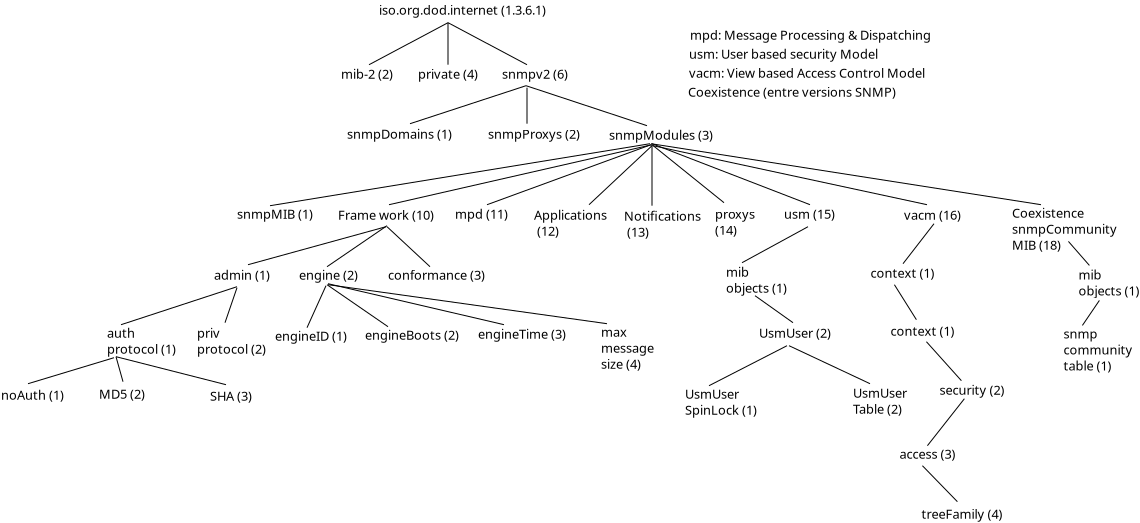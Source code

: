 <?xml version="1.0" encoding="UTF-8"?>
<dia:diagram xmlns:dia="http://www.lysator.liu.se/~alla/dia/">
  <dia:layer name="Arrière-plan" visible="true" active="true">
    <dia:object type="Standard - Line" version="0" id="O0">
      <dia:attribute name="obj_pos">
        <dia:point val="15.05,1.9"/>
      </dia:attribute>
      <dia:attribute name="obj_bb">
        <dia:rectangle val="11.066,1.866;15.084,4.034"/>
      </dia:attribute>
      <dia:attribute name="conn_endpoints">
        <dia:point val="15.05,1.9"/>
        <dia:point val="11.1,4"/>
      </dia:attribute>
      <dia:attribute name="numcp">
        <dia:int val="1"/>
      </dia:attribute>
      <dia:attribute name="line_width">
        <dia:real val="0.05"/>
      </dia:attribute>
    </dia:object>
    <dia:object type="Standard - Line" version="0" id="O1">
      <dia:attribute name="obj_pos">
        <dia:point val="15.05,1.9"/>
      </dia:attribute>
      <dia:attribute name="obj_bb">
        <dia:rectangle val="15.025,1.875;15.075,4.025"/>
      </dia:attribute>
      <dia:attribute name="conn_endpoints">
        <dia:point val="15.05,1.9"/>
        <dia:point val="15.05,4"/>
      </dia:attribute>
      <dia:attribute name="numcp">
        <dia:int val="1"/>
      </dia:attribute>
      <dia:attribute name="line_width">
        <dia:real val="0.05"/>
      </dia:attribute>
    </dia:object>
    <dia:object type="Standard - Line" version="0" id="O2">
      <dia:attribute name="obj_pos">
        <dia:point val="15.05,1.9"/>
      </dia:attribute>
      <dia:attribute name="obj_bb">
        <dia:rectangle val="15.016,1.866;19.034,4.034"/>
      </dia:attribute>
      <dia:attribute name="conn_endpoints">
        <dia:point val="15.05,1.9"/>
        <dia:point val="19,4"/>
      </dia:attribute>
      <dia:attribute name="numcp">
        <dia:int val="1"/>
      </dia:attribute>
      <dia:attribute name="line_width">
        <dia:real val="0.05"/>
      </dia:attribute>
    </dia:object>
    <dia:object type="Standard - Text" version="1" id="O3">
      <dia:attribute name="obj_pos">
        <dia:point val="11.6,1.5"/>
      </dia:attribute>
      <dia:attribute name="obj_bb">
        <dia:rectangle val="11.6,0.905;21.032,1.653"/>
      </dia:attribute>
      <dia:attribute name="text">
        <dia:composite type="text">
          <dia:attribute name="string">
            <dia:string>#iso.org.dod.internet (1.3.6.1) #</dia:string>
          </dia:attribute>
          <dia:attribute name="font">
            <dia:font family="sans" style="0" name="Helvetica"/>
          </dia:attribute>
          <dia:attribute name="height">
            <dia:real val="0.8"/>
          </dia:attribute>
          <dia:attribute name="pos">
            <dia:point val="11.6,1.5"/>
          </dia:attribute>
          <dia:attribute name="color">
            <dia:color val="#000000"/>
          </dia:attribute>
          <dia:attribute name="alignment">
            <dia:enum val="0"/>
          </dia:attribute>
        </dia:composite>
      </dia:attribute>
      <dia:attribute name="valign">
        <dia:enum val="3"/>
      </dia:attribute>
    </dia:object>
    <dia:object type="Standard - Text" version="1" id="O4">
      <dia:attribute name="obj_pos">
        <dia:point val="9.7,4.7"/>
      </dia:attribute>
      <dia:attribute name="obj_bb">
        <dia:rectangle val="9.7,4.105;12.655,4.853"/>
      </dia:attribute>
      <dia:attribute name="text">
        <dia:composite type="text">
          <dia:attribute name="string">
            <dia:string>#mib-2 (2)#</dia:string>
          </dia:attribute>
          <dia:attribute name="font">
            <dia:font family="sans" style="0" name="Helvetica"/>
          </dia:attribute>
          <dia:attribute name="height">
            <dia:real val="0.8"/>
          </dia:attribute>
          <dia:attribute name="pos">
            <dia:point val="9.7,4.7"/>
          </dia:attribute>
          <dia:attribute name="color">
            <dia:color val="#000000"/>
          </dia:attribute>
          <dia:attribute name="alignment">
            <dia:enum val="0"/>
          </dia:attribute>
        </dia:composite>
      </dia:attribute>
      <dia:attribute name="valign">
        <dia:enum val="3"/>
      </dia:attribute>
    </dia:object>
    <dia:object type="Standard - Text" version="1" id="O5">
      <dia:attribute name="obj_pos">
        <dia:point val="13.55,4.7"/>
      </dia:attribute>
      <dia:attribute name="obj_bb">
        <dia:rectangle val="13.55,4.105;16.925,4.853"/>
      </dia:attribute>
      <dia:attribute name="text">
        <dia:composite type="text">
          <dia:attribute name="string">
            <dia:string>#private (4)#</dia:string>
          </dia:attribute>
          <dia:attribute name="font">
            <dia:font family="sans" style="0" name="Helvetica"/>
          </dia:attribute>
          <dia:attribute name="height">
            <dia:real val="0.8"/>
          </dia:attribute>
          <dia:attribute name="pos">
            <dia:point val="13.55,4.7"/>
          </dia:attribute>
          <dia:attribute name="color">
            <dia:color val="#000000"/>
          </dia:attribute>
          <dia:attribute name="alignment">
            <dia:enum val="0"/>
          </dia:attribute>
        </dia:composite>
      </dia:attribute>
      <dia:attribute name="valign">
        <dia:enum val="3"/>
      </dia:attribute>
    </dia:object>
    <dia:object type="Standard - Text" version="1" id="O6">
      <dia:attribute name="obj_pos">
        <dia:point val="17.75,4.7"/>
      </dia:attribute>
      <dia:attribute name="obj_bb">
        <dia:rectangle val="17.75,4.105;21.415,4.853"/>
      </dia:attribute>
      <dia:attribute name="text">
        <dia:composite type="text">
          <dia:attribute name="string">
            <dia:string>#snmpv2 (6)#</dia:string>
          </dia:attribute>
          <dia:attribute name="font">
            <dia:font family="sans" style="0" name="Helvetica"/>
          </dia:attribute>
          <dia:attribute name="height">
            <dia:real val="0.8"/>
          </dia:attribute>
          <dia:attribute name="pos">
            <dia:point val="17.75,4.7"/>
          </dia:attribute>
          <dia:attribute name="color">
            <dia:color val="#000000"/>
          </dia:attribute>
          <dia:attribute name="alignment">
            <dia:enum val="0"/>
          </dia:attribute>
        </dia:composite>
      </dia:attribute>
      <dia:attribute name="valign">
        <dia:enum val="3"/>
      </dia:attribute>
    </dia:object>
    <dia:object type="Standard - Line" version="0" id="O7">
      <dia:attribute name="obj_pos">
        <dia:point val="18.95,5.05"/>
      </dia:attribute>
      <dia:attribute name="obj_bb">
        <dia:rectangle val="13.118,5.018;18.982,6.982"/>
      </dia:attribute>
      <dia:attribute name="conn_endpoints">
        <dia:point val="18.95,5.05"/>
        <dia:point val="13.15,6.95"/>
      </dia:attribute>
      <dia:attribute name="numcp">
        <dia:int val="1"/>
      </dia:attribute>
      <dia:attribute name="line_width">
        <dia:real val="0.05"/>
      </dia:attribute>
    </dia:object>
    <dia:object type="Standard - Line" version="0" id="O8">
      <dia:attribute name="obj_pos">
        <dia:point val="18.95,5.05"/>
      </dia:attribute>
      <dia:attribute name="obj_bb">
        <dia:rectangle val="18.918,5.018;25.032,7.082"/>
      </dia:attribute>
      <dia:attribute name="conn_endpoints">
        <dia:point val="18.95,5.05"/>
        <dia:point val="25,7.05"/>
      </dia:attribute>
      <dia:attribute name="numcp">
        <dia:int val="1"/>
      </dia:attribute>
      <dia:attribute name="line_width">
        <dia:real val="0.05"/>
      </dia:attribute>
    </dia:object>
    <dia:object type="Standard - Line" version="0" id="O9">
      <dia:attribute name="obj_pos">
        <dia:point val="19,5.15"/>
      </dia:attribute>
      <dia:attribute name="obj_bb">
        <dia:rectangle val="18.975,5.125;19.025,6.975"/>
      </dia:attribute>
      <dia:attribute name="conn_endpoints">
        <dia:point val="19,5.15"/>
        <dia:point val="19,6.95"/>
      </dia:attribute>
      <dia:attribute name="numcp">
        <dia:int val="1"/>
      </dia:attribute>
      <dia:attribute name="line_width">
        <dia:real val="0.05"/>
      </dia:attribute>
    </dia:object>
    <dia:object type="Standard - Text" version="1" id="O10">
      <dia:attribute name="obj_pos">
        <dia:point val="10,7.7"/>
      </dia:attribute>
      <dia:attribute name="obj_bb">
        <dia:rectangle val="10,7.105;15.693,7.853"/>
      </dia:attribute>
      <dia:attribute name="text">
        <dia:composite type="text">
          <dia:attribute name="string">
            <dia:string>#snmpDomains (1)#</dia:string>
          </dia:attribute>
          <dia:attribute name="font">
            <dia:font family="sans" style="0" name="Helvetica"/>
          </dia:attribute>
          <dia:attribute name="height">
            <dia:real val="0.8"/>
          </dia:attribute>
          <dia:attribute name="pos">
            <dia:point val="10,7.7"/>
          </dia:attribute>
          <dia:attribute name="color">
            <dia:color val="#000000"/>
          </dia:attribute>
          <dia:attribute name="alignment">
            <dia:enum val="0"/>
          </dia:attribute>
        </dia:composite>
      </dia:attribute>
      <dia:attribute name="valign">
        <dia:enum val="3"/>
      </dia:attribute>
    </dia:object>
    <dia:object type="Standard - Text" version="1" id="O11">
      <dia:attribute name="obj_pos">
        <dia:point val="17.05,7.7"/>
      </dia:attribute>
      <dia:attribute name="obj_bb">
        <dia:rectangle val="17.05,7.105;22.015,7.853"/>
      </dia:attribute>
      <dia:attribute name="text">
        <dia:composite type="text">
          <dia:attribute name="string">
            <dia:string>#snmpProxys (2)#</dia:string>
          </dia:attribute>
          <dia:attribute name="font">
            <dia:font family="sans" style="0" name="Helvetica"/>
          </dia:attribute>
          <dia:attribute name="height">
            <dia:real val="0.8"/>
          </dia:attribute>
          <dia:attribute name="pos">
            <dia:point val="17.05,7.7"/>
          </dia:attribute>
          <dia:attribute name="color">
            <dia:color val="#000000"/>
          </dia:attribute>
          <dia:attribute name="alignment">
            <dia:enum val="0"/>
          </dia:attribute>
        </dia:composite>
      </dia:attribute>
      <dia:attribute name="valign">
        <dia:enum val="3"/>
      </dia:attribute>
    </dia:object>
    <dia:object type="Standard - Text" version="1" id="O12">
      <dia:attribute name="obj_pos">
        <dia:point val="23.1,7.75"/>
      </dia:attribute>
      <dia:attribute name="obj_bb">
        <dia:rectangle val="23.1,7.155;28.64,7.902"/>
      </dia:attribute>
      <dia:attribute name="text">
        <dia:composite type="text">
          <dia:attribute name="string">
            <dia:string>#snmpModules (3)#</dia:string>
          </dia:attribute>
          <dia:attribute name="font">
            <dia:font family="sans" style="0" name="Helvetica"/>
          </dia:attribute>
          <dia:attribute name="height">
            <dia:real val="0.8"/>
          </dia:attribute>
          <dia:attribute name="pos">
            <dia:point val="23.1,7.75"/>
          </dia:attribute>
          <dia:attribute name="color">
            <dia:color val="#000000"/>
          </dia:attribute>
          <dia:attribute name="alignment">
            <dia:enum val="0"/>
          </dia:attribute>
        </dia:composite>
      </dia:attribute>
      <dia:attribute name="valign">
        <dia:enum val="3"/>
      </dia:attribute>
    </dia:object>
    <dia:object type="Standard - Line" version="0" id="O13">
      <dia:attribute name="obj_pos">
        <dia:point val="25.15,7.95"/>
      </dia:attribute>
      <dia:attribute name="obj_bb">
        <dia:rectangle val="6.121,7.921;25.179,11.079"/>
      </dia:attribute>
      <dia:attribute name="conn_endpoints">
        <dia:point val="25.15,7.95"/>
        <dia:point val="6.15,11.05"/>
      </dia:attribute>
      <dia:attribute name="numcp">
        <dia:int val="1"/>
      </dia:attribute>
      <dia:attribute name="line_width">
        <dia:real val="0.05"/>
      </dia:attribute>
    </dia:object>
    <dia:object type="Standard - Line" version="0" id="O14">
      <dia:attribute name="obj_pos">
        <dia:point val="25.2,7.95"/>
      </dia:attribute>
      <dia:attribute name="obj_bb">
        <dia:rectangle val="25.171,7.921;44.729,11.029"/>
      </dia:attribute>
      <dia:attribute name="conn_endpoints">
        <dia:point val="25.2,7.95"/>
        <dia:point val="44.7,11"/>
      </dia:attribute>
      <dia:attribute name="numcp">
        <dia:int val="1"/>
      </dia:attribute>
      <dia:attribute name="line_width">
        <dia:real val="0.05"/>
      </dia:attribute>
    </dia:object>
    <dia:object type="Standard - Line" version="0" id="O15">
      <dia:attribute name="obj_pos">
        <dia:point val="25.25,8"/>
      </dia:attribute>
      <dia:attribute name="obj_bb">
        <dia:rectangle val="12.07,7.97;25.28,11.03"/>
      </dia:attribute>
      <dia:attribute name="conn_endpoints">
        <dia:point val="25.25,8"/>
        <dia:point val="12.1,11"/>
      </dia:attribute>
      <dia:attribute name="numcp">
        <dia:int val="1"/>
      </dia:attribute>
      <dia:attribute name="line_width">
        <dia:real val="0.05"/>
      </dia:attribute>
    </dia:object>
    <dia:object type="Standard - Line" version="0" id="O16">
      <dia:attribute name="obj_pos">
        <dia:point val="25.3,8.05"/>
      </dia:attribute>
      <dia:attribute name="obj_bb">
        <dia:rectangle val="25.27,8.02;39.03,11.03"/>
      </dia:attribute>
      <dia:attribute name="conn_endpoints">
        <dia:point val="25.3,8.05"/>
        <dia:point val="39,11"/>
      </dia:attribute>
      <dia:attribute name="numcp">
        <dia:int val="1"/>
      </dia:attribute>
      <dia:attribute name="line_width">
        <dia:real val="0.05"/>
      </dia:attribute>
    </dia:object>
    <dia:object type="Standard - Line" version="0" id="O17">
      <dia:attribute name="obj_pos">
        <dia:point val="25.2,8"/>
      </dia:attribute>
      <dia:attribute name="obj_bb">
        <dia:rectangle val="16.968,7.968;25.232,11.032"/>
      </dia:attribute>
      <dia:attribute name="conn_endpoints">
        <dia:point val="25.2,8"/>
        <dia:point val="17,11"/>
      </dia:attribute>
      <dia:attribute name="numcp">
        <dia:int val="1"/>
      </dia:attribute>
      <dia:attribute name="line_width">
        <dia:real val="0.05"/>
      </dia:attribute>
    </dia:object>
    <dia:object type="Standard - Line" version="0" id="O18">
      <dia:attribute name="obj_pos">
        <dia:point val="25.25,7.95"/>
      </dia:attribute>
      <dia:attribute name="obj_bb">
        <dia:rectangle val="25.218,7.918;33.182,11.032"/>
      </dia:attribute>
      <dia:attribute name="conn_endpoints">
        <dia:point val="25.25,7.95"/>
        <dia:point val="33.15,11"/>
      </dia:attribute>
      <dia:attribute name="numcp">
        <dia:int val="1"/>
      </dia:attribute>
      <dia:attribute name="line_width">
        <dia:real val="0.05"/>
      </dia:attribute>
    </dia:object>
    <dia:object type="Standard - Line" version="0" id="O19">
      <dia:attribute name="obj_pos">
        <dia:point val="25.25,8"/>
      </dia:attribute>
      <dia:attribute name="obj_bb">
        <dia:rectangle val="25.215,7.965;28.885,10.935"/>
      </dia:attribute>
      <dia:attribute name="conn_endpoints">
        <dia:point val="25.25,8"/>
        <dia:point val="28.85,10.9"/>
      </dia:attribute>
      <dia:attribute name="numcp">
        <dia:int val="1"/>
      </dia:attribute>
      <dia:attribute name="line_width">
        <dia:real val="0.05"/>
      </dia:attribute>
    </dia:object>
    <dia:object type="Standard - Line" version="0" id="O20">
      <dia:attribute name="obj_pos">
        <dia:point val="25.25,8.05"/>
      </dia:attribute>
      <dia:attribute name="obj_bb">
        <dia:rectangle val="22.065,8.015;25.285,11.035"/>
      </dia:attribute>
      <dia:attribute name="conn_endpoints">
        <dia:point val="25.25,8.05"/>
        <dia:point val="22.1,11"/>
      </dia:attribute>
      <dia:attribute name="numcp">
        <dia:int val="1"/>
      </dia:attribute>
      <dia:attribute name="line_width">
        <dia:real val="0.05"/>
      </dia:attribute>
    </dia:object>
    <dia:object type="Standard - Line" version="0" id="O21">
      <dia:attribute name="obj_pos">
        <dia:point val="25.25,8"/>
      </dia:attribute>
      <dia:attribute name="obj_bb">
        <dia:rectangle val="25.225,7.975;25.275,11.075"/>
      </dia:attribute>
      <dia:attribute name="conn_endpoints">
        <dia:point val="25.25,8"/>
        <dia:point val="25.25,11.05"/>
      </dia:attribute>
      <dia:attribute name="numcp">
        <dia:int val="1"/>
      </dia:attribute>
      <dia:attribute name="line_width">
        <dia:real val="0.05"/>
      </dia:attribute>
    </dia:object>
    <dia:object type="Standard - Text" version="1" id="O22">
      <dia:attribute name="obj_pos">
        <dia:point val="4.5,11.7"/>
      </dia:attribute>
      <dia:attribute name="obj_bb">
        <dia:rectangle val="4.5,11.105;8.56,11.852"/>
      </dia:attribute>
      <dia:attribute name="text">
        <dia:composite type="text">
          <dia:attribute name="string">
            <dia:string>#snmpMIB (1)#</dia:string>
          </dia:attribute>
          <dia:attribute name="font">
            <dia:font family="sans" style="0" name="Helvetica"/>
          </dia:attribute>
          <dia:attribute name="height">
            <dia:real val="0.8"/>
          </dia:attribute>
          <dia:attribute name="pos">
            <dia:point val="4.5,11.7"/>
          </dia:attribute>
          <dia:attribute name="color">
            <dia:color val="#000000"/>
          </dia:attribute>
          <dia:attribute name="alignment">
            <dia:enum val="0"/>
          </dia:attribute>
        </dia:composite>
      </dia:attribute>
      <dia:attribute name="valign">
        <dia:enum val="3"/>
      </dia:attribute>
    </dia:object>
    <dia:object type="Standard - Text" version="1" id="O23">
      <dia:attribute name="obj_pos">
        <dia:point val="9.55,11.75"/>
      </dia:attribute>
      <dia:attribute name="obj_bb">
        <dia:rectangle val="9.55,11.155;14.81,11.902"/>
      </dia:attribute>
      <dia:attribute name="text">
        <dia:composite type="text">
          <dia:attribute name="string">
            <dia:string>#Frame work (10)#</dia:string>
          </dia:attribute>
          <dia:attribute name="font">
            <dia:font family="sans" style="0" name="Helvetica"/>
          </dia:attribute>
          <dia:attribute name="height">
            <dia:real val="0.8"/>
          </dia:attribute>
          <dia:attribute name="pos">
            <dia:point val="9.55,11.75"/>
          </dia:attribute>
          <dia:attribute name="color">
            <dia:color val="#000000"/>
          </dia:attribute>
          <dia:attribute name="alignment">
            <dia:enum val="0"/>
          </dia:attribute>
        </dia:composite>
      </dia:attribute>
      <dia:attribute name="valign">
        <dia:enum val="3"/>
      </dia:attribute>
    </dia:object>
    <dia:object type="Standard - Text" version="1" id="O24">
      <dia:attribute name="obj_pos">
        <dia:point val="15.4,11.7"/>
      </dia:attribute>
      <dia:attribute name="obj_bb">
        <dia:rectangle val="15.4,11.105;18.355,11.852"/>
      </dia:attribute>
      <dia:attribute name="text">
        <dia:composite type="text">
          <dia:attribute name="string">
            <dia:string>#mpd (11)#</dia:string>
          </dia:attribute>
          <dia:attribute name="font">
            <dia:font family="sans" style="0" name="Helvetica"/>
          </dia:attribute>
          <dia:attribute name="height">
            <dia:real val="0.8"/>
          </dia:attribute>
          <dia:attribute name="pos">
            <dia:point val="15.4,11.7"/>
          </dia:attribute>
          <dia:attribute name="color">
            <dia:color val="#000000"/>
          </dia:attribute>
          <dia:attribute name="alignment">
            <dia:enum val="0"/>
          </dia:attribute>
        </dia:composite>
      </dia:attribute>
      <dia:attribute name="valign">
        <dia:enum val="3"/>
      </dia:attribute>
    </dia:object>
    <dia:object type="Standard - Text" version="1" id="O25">
      <dia:attribute name="obj_pos">
        <dia:point val="19.35,11.75"/>
      </dia:attribute>
      <dia:attribute name="obj_bb">
        <dia:rectangle val="19.35,11.155;23.26,12.703"/>
      </dia:attribute>
      <dia:attribute name="text">
        <dia:composite type="text">
          <dia:attribute name="string">
            <dia:string>#Applications
 (12)#</dia:string>
          </dia:attribute>
          <dia:attribute name="font">
            <dia:font family="sans" style="0" name="Helvetica"/>
          </dia:attribute>
          <dia:attribute name="height">
            <dia:real val="0.8"/>
          </dia:attribute>
          <dia:attribute name="pos">
            <dia:point val="19.35,11.75"/>
          </dia:attribute>
          <dia:attribute name="color">
            <dia:color val="#000000"/>
          </dia:attribute>
          <dia:attribute name="alignment">
            <dia:enum val="0"/>
          </dia:attribute>
        </dia:composite>
      </dia:attribute>
      <dia:attribute name="valign">
        <dia:enum val="3"/>
      </dia:attribute>
    </dia:object>
    <dia:object type="Standard - Text" version="1" id="O26">
      <dia:attribute name="obj_pos">
        <dia:point val="23.85,11.8"/>
      </dia:attribute>
      <dia:attribute name="obj_bb">
        <dia:rectangle val="23.85,11.205;27.855,12.752"/>
      </dia:attribute>
      <dia:attribute name="text">
        <dia:composite type="text">
          <dia:attribute name="string">
            <dia:string>#Notifications
 (13)#</dia:string>
          </dia:attribute>
          <dia:attribute name="font">
            <dia:font family="sans" style="0" name="Helvetica"/>
          </dia:attribute>
          <dia:attribute name="height">
            <dia:real val="0.8"/>
          </dia:attribute>
          <dia:attribute name="pos">
            <dia:point val="23.85,11.8"/>
          </dia:attribute>
          <dia:attribute name="color">
            <dia:color val="#000000"/>
          </dia:attribute>
          <dia:attribute name="alignment">
            <dia:enum val="0"/>
          </dia:attribute>
        </dia:composite>
      </dia:attribute>
      <dia:attribute name="valign">
        <dia:enum val="3"/>
      </dia:attribute>
    </dia:object>
    <dia:object type="Standard - Text" version="1" id="O27">
      <dia:attribute name="obj_pos">
        <dia:point val="28.4,11.7"/>
      </dia:attribute>
      <dia:attribute name="obj_bb">
        <dia:rectangle val="28.4,11.105;30.723,12.652"/>
      </dia:attribute>
      <dia:attribute name="text">
        <dia:composite type="text">
          <dia:attribute name="string">
            <dia:string>#proxys 
(14)#</dia:string>
          </dia:attribute>
          <dia:attribute name="font">
            <dia:font family="sans" style="0" name="Helvetica"/>
          </dia:attribute>
          <dia:attribute name="height">
            <dia:real val="0.8"/>
          </dia:attribute>
          <dia:attribute name="pos">
            <dia:point val="28.4,11.7"/>
          </dia:attribute>
          <dia:attribute name="color">
            <dia:color val="#000000"/>
          </dia:attribute>
          <dia:attribute name="alignment">
            <dia:enum val="0"/>
          </dia:attribute>
        </dia:composite>
      </dia:attribute>
      <dia:attribute name="valign">
        <dia:enum val="3"/>
      </dia:attribute>
    </dia:object>
    <dia:object type="Standard - Text" version="1" id="O28">
      <dia:attribute name="obj_pos">
        <dia:point val="31.85,11.7"/>
      </dia:attribute>
      <dia:attribute name="obj_bb">
        <dia:rectangle val="31.85,11.105;34.727,11.852"/>
      </dia:attribute>
      <dia:attribute name="text">
        <dia:composite type="text">
          <dia:attribute name="string">
            <dia:string>#usm (15)#</dia:string>
          </dia:attribute>
          <dia:attribute name="font">
            <dia:font family="sans" style="0" name="Helvetica"/>
          </dia:attribute>
          <dia:attribute name="height">
            <dia:real val="0.8"/>
          </dia:attribute>
          <dia:attribute name="pos">
            <dia:point val="31.85,11.7"/>
          </dia:attribute>
          <dia:attribute name="color">
            <dia:color val="#000000"/>
          </dia:attribute>
          <dia:attribute name="alignment">
            <dia:enum val="0"/>
          </dia:attribute>
        </dia:composite>
      </dia:attribute>
      <dia:attribute name="valign">
        <dia:enum val="3"/>
      </dia:attribute>
    </dia:object>
    <dia:object type="Standard - Text" version="1" id="O29">
      <dia:attribute name="obj_pos">
        <dia:point val="37.85,11.75"/>
      </dia:attribute>
      <dia:attribute name="obj_bb">
        <dia:rectangle val="37.85,11.155;41.115,11.902"/>
      </dia:attribute>
      <dia:attribute name="text">
        <dia:composite type="text">
          <dia:attribute name="string">
            <dia:string>#vacm (16)#</dia:string>
          </dia:attribute>
          <dia:attribute name="font">
            <dia:font family="sans" style="0" name="Helvetica"/>
          </dia:attribute>
          <dia:attribute name="height">
            <dia:real val="0.8"/>
          </dia:attribute>
          <dia:attribute name="pos">
            <dia:point val="37.85,11.75"/>
          </dia:attribute>
          <dia:attribute name="color">
            <dia:color val="#000000"/>
          </dia:attribute>
          <dia:attribute name="alignment">
            <dia:enum val="0"/>
          </dia:attribute>
        </dia:composite>
      </dia:attribute>
      <dia:attribute name="valign">
        <dia:enum val="3"/>
      </dia:attribute>
    </dia:object>
    <dia:object type="Standard - Text" version="1" id="O30">
      <dia:attribute name="obj_pos">
        <dia:point val="43.25,11.65"/>
      </dia:attribute>
      <dia:attribute name="obj_bb">
        <dia:rectangle val="43.25,11.055;48.72,13.402"/>
      </dia:attribute>
      <dia:attribute name="text">
        <dia:composite type="text">
          <dia:attribute name="string">
            <dia:string>#Coexistence
snmpCommunity
MIB (18)#</dia:string>
          </dia:attribute>
          <dia:attribute name="font">
            <dia:font family="sans" style="0" name="Helvetica"/>
          </dia:attribute>
          <dia:attribute name="height">
            <dia:real val="0.8"/>
          </dia:attribute>
          <dia:attribute name="pos">
            <dia:point val="43.25,11.65"/>
          </dia:attribute>
          <dia:attribute name="color">
            <dia:color val="#000000"/>
          </dia:attribute>
          <dia:attribute name="alignment">
            <dia:enum val="0"/>
          </dia:attribute>
        </dia:composite>
      </dia:attribute>
      <dia:attribute name="valign">
        <dia:enum val="3"/>
      </dia:attribute>
    </dia:object>
    <dia:object type="Standard - Line" version="0" id="O31">
      <dia:attribute name="obj_pos">
        <dia:point val="11.95,12.1"/>
      </dia:attribute>
      <dia:attribute name="obj_bb">
        <dia:rectangle val="5.019,12.069;11.981,14.031"/>
      </dia:attribute>
      <dia:attribute name="conn_endpoints">
        <dia:point val="11.95,12.1"/>
        <dia:point val="5.05,14"/>
      </dia:attribute>
      <dia:attribute name="numcp">
        <dia:int val="1"/>
      </dia:attribute>
      <dia:attribute name="line_width">
        <dia:real val="0.05"/>
      </dia:attribute>
    </dia:object>
    <dia:object type="Standard - Line" version="0" id="O32">
      <dia:attribute name="obj_pos">
        <dia:point val="12,12.1"/>
      </dia:attribute>
      <dia:attribute name="obj_bb">
        <dia:rectangle val="11.965,12.065;14.185,14.135"/>
      </dia:attribute>
      <dia:attribute name="conn_endpoints">
        <dia:point val="12,12.1"/>
        <dia:point val="14.15,14.1"/>
      </dia:attribute>
      <dia:attribute name="numcp">
        <dia:int val="1"/>
      </dia:attribute>
      <dia:attribute name="line_width">
        <dia:real val="0.05"/>
      </dia:attribute>
    </dia:object>
    <dia:object type="Standard - Line" version="0" id="O33">
      <dia:attribute name="obj_pos">
        <dia:point val="12,12.05"/>
      </dia:attribute>
      <dia:attribute name="obj_bb">
        <dia:rectangle val="8.965,12.015;12.035,14.135"/>
      </dia:attribute>
      <dia:attribute name="conn_endpoints">
        <dia:point val="12,12.05"/>
        <dia:point val="9,14.1"/>
      </dia:attribute>
      <dia:attribute name="numcp">
        <dia:int val="1"/>
      </dia:attribute>
      <dia:attribute name="line_width">
        <dia:real val="0.05"/>
      </dia:attribute>
    </dia:object>
    <dia:object type="Standard - Text" version="1" id="O34">
      <dia:attribute name="obj_pos">
        <dia:point val="3.35,14.75"/>
      </dia:attribute>
      <dia:attribute name="obj_bb">
        <dia:rectangle val="3.35,14.155;6.465,14.902"/>
      </dia:attribute>
      <dia:attribute name="text">
        <dia:composite type="text">
          <dia:attribute name="string">
            <dia:string>#admin (1)#</dia:string>
          </dia:attribute>
          <dia:attribute name="font">
            <dia:font family="sans" style="0" name="Helvetica"/>
          </dia:attribute>
          <dia:attribute name="height">
            <dia:real val="0.8"/>
          </dia:attribute>
          <dia:attribute name="pos">
            <dia:point val="3.35,14.75"/>
          </dia:attribute>
          <dia:attribute name="color">
            <dia:color val="#000000"/>
          </dia:attribute>
          <dia:attribute name="alignment">
            <dia:enum val="0"/>
          </dia:attribute>
        </dia:composite>
      </dia:attribute>
      <dia:attribute name="valign">
        <dia:enum val="3"/>
      </dia:attribute>
    </dia:object>
    <dia:object type="Standard - Text" version="1" id="O35">
      <dia:attribute name="obj_pos">
        <dia:point val="7.6,14.75"/>
      </dia:attribute>
      <dia:attribute name="obj_bb">
        <dia:rectangle val="7.6,14.155;10.895,14.902"/>
      </dia:attribute>
      <dia:attribute name="text">
        <dia:composite type="text">
          <dia:attribute name="string">
            <dia:string>#engine (2)#</dia:string>
          </dia:attribute>
          <dia:attribute name="font">
            <dia:font family="sans" style="0" name="Helvetica"/>
          </dia:attribute>
          <dia:attribute name="height">
            <dia:real val="0.8"/>
          </dia:attribute>
          <dia:attribute name="pos">
            <dia:point val="7.6,14.75"/>
          </dia:attribute>
          <dia:attribute name="color">
            <dia:color val="#000000"/>
          </dia:attribute>
          <dia:attribute name="alignment">
            <dia:enum val="0"/>
          </dia:attribute>
        </dia:composite>
      </dia:attribute>
      <dia:attribute name="valign">
        <dia:enum val="3"/>
      </dia:attribute>
    </dia:object>
    <dia:object type="Standard - Text" version="1" id="O36">
      <dia:attribute name="obj_pos">
        <dia:point val="12.05,14.75"/>
      </dia:attribute>
      <dia:attribute name="obj_bb">
        <dia:rectangle val="12.05,14.155;17.348,14.902"/>
      </dia:attribute>
      <dia:attribute name="text">
        <dia:composite type="text">
          <dia:attribute name="string">
            <dia:string>#conformance (3)#</dia:string>
          </dia:attribute>
          <dia:attribute name="font">
            <dia:font family="sans" style="0" name="Helvetica"/>
          </dia:attribute>
          <dia:attribute name="height">
            <dia:real val="0.8"/>
          </dia:attribute>
          <dia:attribute name="pos">
            <dia:point val="12.05,14.75"/>
          </dia:attribute>
          <dia:attribute name="color">
            <dia:color val="#000000"/>
          </dia:attribute>
          <dia:attribute name="alignment">
            <dia:enum val="0"/>
          </dia:attribute>
        </dia:composite>
      </dia:attribute>
      <dia:attribute name="valign">
        <dia:enum val="3"/>
      </dia:attribute>
    </dia:object>
    <dia:object type="Standard - Line" version="0" id="O37">
      <dia:attribute name="obj_pos">
        <dia:point val="4.5,15.1"/>
      </dia:attribute>
      <dia:attribute name="obj_bb">
        <dia:rectangle val="-1.332,15.069;4.532,17.032"/>
      </dia:attribute>
      <dia:attribute name="conn_endpoints">
        <dia:point val="4.5,15.1"/>
        <dia:point val="-1.3,17"/>
      </dia:attribute>
      <dia:attribute name="numcp">
        <dia:int val="1"/>
      </dia:attribute>
      <dia:attribute name="line_width">
        <dia:real val="0.05"/>
      </dia:attribute>
    </dia:object>
    <dia:object type="Standard - Line" version="0" id="O38">
      <dia:attribute name="obj_pos">
        <dia:point val="4.5,15.15"/>
      </dia:attribute>
      <dia:attribute name="obj_bb">
        <dia:rectangle val="3.868,15.118;4.532,16.932"/>
      </dia:attribute>
      <dia:attribute name="conn_endpoints">
        <dia:point val="4.5,15.15"/>
        <dia:point val="3.9,16.9"/>
      </dia:attribute>
      <dia:attribute name="numcp">
        <dia:int val="1"/>
      </dia:attribute>
      <dia:attribute name="line_width">
        <dia:real val="0.05"/>
      </dia:attribute>
    </dia:object>
    <dia:object type="Standard - Text" version="1" id="O39">
      <dia:attribute name="obj_pos">
        <dia:point val="-2,17.65"/>
      </dia:attribute>
      <dia:attribute name="obj_bb">
        <dia:rectangle val="-2,17.055;1.722,18.602"/>
      </dia:attribute>
      <dia:attribute name="text">
        <dia:composite type="text">
          <dia:attribute name="string">
            <dia:string>#auth
protocol (1)#</dia:string>
          </dia:attribute>
          <dia:attribute name="font">
            <dia:font family="sans" style="0" name="Helvetica"/>
          </dia:attribute>
          <dia:attribute name="height">
            <dia:real val="0.8"/>
          </dia:attribute>
          <dia:attribute name="pos">
            <dia:point val="-2,17.65"/>
          </dia:attribute>
          <dia:attribute name="color">
            <dia:color val="#000000"/>
          </dia:attribute>
          <dia:attribute name="alignment">
            <dia:enum val="0"/>
          </dia:attribute>
        </dia:composite>
      </dia:attribute>
      <dia:attribute name="valign">
        <dia:enum val="3"/>
      </dia:attribute>
    </dia:object>
    <dia:object type="Standard - Text" version="1" id="O40">
      <dia:attribute name="obj_pos">
        <dia:point val="2.5,17.65"/>
      </dia:attribute>
      <dia:attribute name="obj_bb">
        <dia:rectangle val="2.5,17.055;6.223,18.602"/>
      </dia:attribute>
      <dia:attribute name="text">
        <dia:composite type="text">
          <dia:attribute name="string">
            <dia:string>#priv
protocol (2)#</dia:string>
          </dia:attribute>
          <dia:attribute name="font">
            <dia:font family="sans" style="0" name="Helvetica"/>
          </dia:attribute>
          <dia:attribute name="height">
            <dia:real val="0.8"/>
          </dia:attribute>
          <dia:attribute name="pos">
            <dia:point val="2.5,17.65"/>
          </dia:attribute>
          <dia:attribute name="color">
            <dia:color val="#000000"/>
          </dia:attribute>
          <dia:attribute name="alignment">
            <dia:enum val="0"/>
          </dia:attribute>
        </dia:composite>
      </dia:attribute>
      <dia:attribute name="valign">
        <dia:enum val="3"/>
      </dia:attribute>
    </dia:object>
    <dia:object type="Standard - Line" version="0" id="O41">
      <dia:attribute name="obj_pos">
        <dia:point val="8.95,15.05"/>
      </dia:attribute>
      <dia:attribute name="obj_bb">
        <dia:rectangle val="7.967,15.017;8.983,17.183"/>
      </dia:attribute>
      <dia:attribute name="conn_endpoints">
        <dia:point val="8.95,15.05"/>
        <dia:point val="8,17.15"/>
      </dia:attribute>
      <dia:attribute name="numcp">
        <dia:int val="1"/>
      </dia:attribute>
      <dia:attribute name="line_width">
        <dia:real val="0.05"/>
      </dia:attribute>
    </dia:object>
    <dia:object type="Standard - Line" version="0" id="O42">
      <dia:attribute name="obj_pos">
        <dia:point val="9,15"/>
      </dia:attribute>
      <dia:attribute name="obj_bb">
        <dia:rectangle val="8.965,14.965;12.085,17.135"/>
      </dia:attribute>
      <dia:attribute name="conn_endpoints">
        <dia:point val="9,15"/>
        <dia:point val="12.05,17.1"/>
      </dia:attribute>
      <dia:attribute name="numcp">
        <dia:int val="1"/>
      </dia:attribute>
      <dia:attribute name="line_width">
        <dia:real val="0.05"/>
      </dia:attribute>
    </dia:object>
    <dia:object type="Standard - Line" version="0" id="O43">
      <dia:attribute name="obj_pos">
        <dia:point val="9.05,14.95"/>
      </dia:attribute>
      <dia:attribute name="obj_bb">
        <dia:rectangle val="9.02,14.92;17.88,17.03"/>
      </dia:attribute>
      <dia:attribute name="conn_endpoints">
        <dia:point val="9.05,14.95"/>
        <dia:point val="17.85,17"/>
      </dia:attribute>
      <dia:attribute name="numcp">
        <dia:int val="1"/>
      </dia:attribute>
      <dia:attribute name="line_width">
        <dia:real val="0.05"/>
      </dia:attribute>
    </dia:object>
    <dia:object type="Standard - Line" version="0" id="O44">
      <dia:attribute name="obj_pos">
        <dia:point val="9.05,15"/>
      </dia:attribute>
      <dia:attribute name="obj_bb">
        <dia:rectangle val="9.022,14.972;23.028,16.978"/>
      </dia:attribute>
      <dia:attribute name="conn_endpoints">
        <dia:point val="9.05,15"/>
        <dia:point val="23,16.95"/>
      </dia:attribute>
      <dia:attribute name="numcp">
        <dia:int val="1"/>
      </dia:attribute>
      <dia:attribute name="line_width">
        <dia:real val="0.05"/>
      </dia:attribute>
    </dia:object>
    <dia:object type="Standard - Text" version="1" id="O45">
      <dia:attribute name="obj_pos">
        <dia:point val="6.4,17.8"/>
      </dia:attribute>
      <dia:attribute name="obj_bb">
        <dia:rectangle val="6.4,17.205;10.377,17.953"/>
      </dia:attribute>
      <dia:attribute name="text">
        <dia:composite type="text">
          <dia:attribute name="string">
            <dia:string>#engineID (1)#</dia:string>
          </dia:attribute>
          <dia:attribute name="font">
            <dia:font family="sans" style="0" name="Helvetica"/>
          </dia:attribute>
          <dia:attribute name="height">
            <dia:real val="0.8"/>
          </dia:attribute>
          <dia:attribute name="pos">
            <dia:point val="6.4,17.8"/>
          </dia:attribute>
          <dia:attribute name="color">
            <dia:color val="#000000"/>
          </dia:attribute>
          <dia:attribute name="alignment">
            <dia:enum val="0"/>
          </dia:attribute>
        </dia:composite>
      </dia:attribute>
      <dia:attribute name="valign">
        <dia:enum val="3"/>
      </dia:attribute>
    </dia:object>
    <dia:object type="Standard - Text" version="1" id="O46">
      <dia:attribute name="obj_pos">
        <dia:point val="10.9,17.75"/>
      </dia:attribute>
      <dia:attribute name="obj_bb">
        <dia:rectangle val="10.9,17.155;16.003,17.902"/>
      </dia:attribute>
      <dia:attribute name="text">
        <dia:composite type="text">
          <dia:attribute name="string">
            <dia:string>#engineBoots (2)#</dia:string>
          </dia:attribute>
          <dia:attribute name="font">
            <dia:font family="sans" style="0" name="Helvetica"/>
          </dia:attribute>
          <dia:attribute name="height">
            <dia:real val="0.8"/>
          </dia:attribute>
          <dia:attribute name="pos">
            <dia:point val="10.9,17.75"/>
          </dia:attribute>
          <dia:attribute name="color">
            <dia:color val="#000000"/>
          </dia:attribute>
          <dia:attribute name="alignment">
            <dia:enum val="0"/>
          </dia:attribute>
        </dia:composite>
      </dia:attribute>
      <dia:attribute name="valign">
        <dia:enum val="3"/>
      </dia:attribute>
    </dia:object>
    <dia:object type="Standard - Text" version="1" id="O47">
      <dia:attribute name="obj_pos">
        <dia:point val="16.55,17.7"/>
      </dia:attribute>
      <dia:attribute name="obj_bb">
        <dia:rectangle val="16.55,17.105;21.41,17.852"/>
      </dia:attribute>
      <dia:attribute name="text">
        <dia:composite type="text">
          <dia:attribute name="string">
            <dia:string>#engineTime (3)#</dia:string>
          </dia:attribute>
          <dia:attribute name="font">
            <dia:font family="sans" style="0" name="Helvetica"/>
          </dia:attribute>
          <dia:attribute name="height">
            <dia:real val="0.8"/>
          </dia:attribute>
          <dia:attribute name="pos">
            <dia:point val="16.55,17.7"/>
          </dia:attribute>
          <dia:attribute name="color">
            <dia:color val="#000000"/>
          </dia:attribute>
          <dia:attribute name="alignment">
            <dia:enum val="0"/>
          </dia:attribute>
        </dia:composite>
      </dia:attribute>
      <dia:attribute name="valign">
        <dia:enum val="3"/>
      </dia:attribute>
    </dia:object>
    <dia:object type="Standard - Text" version="1" id="O48">
      <dia:attribute name="obj_pos">
        <dia:point val="22.7,17.6"/>
      </dia:attribute>
      <dia:attribute name="obj_bb">
        <dia:rectangle val="22.7,17.005;25.578,19.352"/>
      </dia:attribute>
      <dia:attribute name="text">
        <dia:composite type="text">
          <dia:attribute name="string">
            <dia:string>#max 
message
size (4)#</dia:string>
          </dia:attribute>
          <dia:attribute name="font">
            <dia:font family="sans" style="0" name="Helvetica"/>
          </dia:attribute>
          <dia:attribute name="height">
            <dia:real val="0.8"/>
          </dia:attribute>
          <dia:attribute name="pos">
            <dia:point val="22.7,17.6"/>
          </dia:attribute>
          <dia:attribute name="color">
            <dia:color val="#000000"/>
          </dia:attribute>
          <dia:attribute name="alignment">
            <dia:enum val="0"/>
          </dia:attribute>
        </dia:composite>
      </dia:attribute>
      <dia:attribute name="valign">
        <dia:enum val="3"/>
      </dia:attribute>
    </dia:object>
    <dia:object type="Standard - Line" version="0" id="O49">
      <dia:attribute name="obj_pos">
        <dia:point val="33.05,12.1"/>
      </dia:attribute>
      <dia:attribute name="obj_bb">
        <dia:rectangle val="29.716,12.066;33.084,13.934"/>
      </dia:attribute>
      <dia:attribute name="conn_endpoints">
        <dia:point val="33.05,12.1"/>
        <dia:point val="29.75,13.9"/>
      </dia:attribute>
      <dia:attribute name="numcp">
        <dia:int val="1"/>
      </dia:attribute>
      <dia:attribute name="line_width">
        <dia:real val="0.05"/>
      </dia:attribute>
    </dia:object>
    <dia:object type="Standard - Text" version="1" id="O50">
      <dia:attribute name="obj_pos">
        <dia:point val="28.95,14.6"/>
      </dia:attribute>
      <dia:attribute name="obj_bb">
        <dia:rectangle val="28.95,14.005;32.367,15.553"/>
      </dia:attribute>
      <dia:attribute name="text">
        <dia:composite type="text">
          <dia:attribute name="string">
            <dia:string>#mib
objects (1)#</dia:string>
          </dia:attribute>
          <dia:attribute name="font">
            <dia:font family="sans" style="0" name="Helvetica"/>
          </dia:attribute>
          <dia:attribute name="height">
            <dia:real val="0.8"/>
          </dia:attribute>
          <dia:attribute name="pos">
            <dia:point val="28.95,14.6"/>
          </dia:attribute>
          <dia:attribute name="color">
            <dia:color val="#000000"/>
          </dia:attribute>
          <dia:attribute name="alignment">
            <dia:enum val="0"/>
          </dia:attribute>
        </dia:composite>
      </dia:attribute>
      <dia:attribute name="valign">
        <dia:enum val="3"/>
      </dia:attribute>
    </dia:object>
    <dia:object type="Standard - Line" version="0" id="O51">
      <dia:attribute name="obj_pos">
        <dia:point val="30.4,15.55"/>
      </dia:attribute>
      <dia:attribute name="obj_bb">
        <dia:rectangle val="30.365,15.515;32.335,16.935"/>
      </dia:attribute>
      <dia:attribute name="conn_endpoints">
        <dia:point val="30.4,15.55"/>
        <dia:point val="32.3,16.9"/>
      </dia:attribute>
      <dia:attribute name="numcp">
        <dia:int val="1"/>
      </dia:attribute>
      <dia:attribute name="line_width">
        <dia:real val="0.05"/>
      </dia:attribute>
    </dia:object>
    <dia:object type="Standard - Text" version="1" id="O52">
      <dia:attribute name="obj_pos">
        <dia:point val="30.6,17.65"/>
      </dia:attribute>
      <dia:attribute name="obj_bb">
        <dia:rectangle val="30.6,17.055;34.59,17.802"/>
      </dia:attribute>
      <dia:attribute name="text">
        <dia:composite type="text">
          <dia:attribute name="string">
            <dia:string>#UsmUser (2)#</dia:string>
          </dia:attribute>
          <dia:attribute name="font">
            <dia:font family="sans" style="0" name="Helvetica"/>
          </dia:attribute>
          <dia:attribute name="height">
            <dia:real val="0.8"/>
          </dia:attribute>
          <dia:attribute name="pos">
            <dia:point val="30.6,17.65"/>
          </dia:attribute>
          <dia:attribute name="color">
            <dia:color val="#000000"/>
          </dia:attribute>
          <dia:attribute name="alignment">
            <dia:enum val="0"/>
          </dia:attribute>
        </dia:composite>
      </dia:attribute>
      <dia:attribute name="valign">
        <dia:enum val="3"/>
      </dia:attribute>
    </dia:object>
    <dia:object type="Standard - Line" version="0" id="O53">
      <dia:attribute name="obj_pos">
        <dia:point val="32,18.05"/>
      </dia:attribute>
      <dia:attribute name="obj_bb">
        <dia:rectangle val="28.066,18.016;32.034,20.084"/>
      </dia:attribute>
      <dia:attribute name="conn_endpoints">
        <dia:point val="32,18.05"/>
        <dia:point val="28.1,20.05"/>
      </dia:attribute>
      <dia:attribute name="numcp">
        <dia:int val="1"/>
      </dia:attribute>
      <dia:attribute name="line_width">
        <dia:real val="0.05"/>
      </dia:attribute>
    </dia:object>
    <dia:object type="Standard - Line" version="0" id="O54">
      <dia:attribute name="obj_pos">
        <dia:point val="32.1,18.05"/>
      </dia:attribute>
      <dia:attribute name="obj_bb">
        <dia:rectangle val="32.067,18.017;36.183,19.983"/>
      </dia:attribute>
      <dia:attribute name="conn_endpoints">
        <dia:point val="32.1,18.05"/>
        <dia:point val="36.15,19.95"/>
      </dia:attribute>
      <dia:attribute name="numcp">
        <dia:int val="1"/>
      </dia:attribute>
      <dia:attribute name="line_width">
        <dia:real val="0.05"/>
      </dia:attribute>
    </dia:object>
    <dia:object type="Standard - Text" version="1" id="O55">
      <dia:attribute name="obj_pos">
        <dia:point val="26.9,20.7"/>
      </dia:attribute>
      <dia:attribute name="obj_bb">
        <dia:rectangle val="26.9,20.105;30.87,21.652"/>
      </dia:attribute>
      <dia:attribute name="text">
        <dia:composite type="text">
          <dia:attribute name="string">
            <dia:string>#UsmUser
SpinLock (1)#</dia:string>
          </dia:attribute>
          <dia:attribute name="font">
            <dia:font family="sans" style="0" name="Helvetica"/>
          </dia:attribute>
          <dia:attribute name="height">
            <dia:real val="0.8"/>
          </dia:attribute>
          <dia:attribute name="pos">
            <dia:point val="26.9,20.7"/>
          </dia:attribute>
          <dia:attribute name="color">
            <dia:color val="#000000"/>
          </dia:attribute>
          <dia:attribute name="alignment">
            <dia:enum val="0"/>
          </dia:attribute>
        </dia:composite>
      </dia:attribute>
      <dia:attribute name="valign">
        <dia:enum val="3"/>
      </dia:attribute>
    </dia:object>
    <dia:object type="Standard - Text" version="1" id="O56">
      <dia:attribute name="obj_pos">
        <dia:point val="35.3,20.65"/>
      </dia:attribute>
      <dia:attribute name="obj_bb">
        <dia:rectangle val="35.3,20.055;38.18,21.602"/>
      </dia:attribute>
      <dia:attribute name="text">
        <dia:composite type="text">
          <dia:attribute name="string">
            <dia:string>#UsmUser
Table (2)#</dia:string>
          </dia:attribute>
          <dia:attribute name="font">
            <dia:font family="sans" style="0" name="Helvetica"/>
          </dia:attribute>
          <dia:attribute name="height">
            <dia:real val="0.8"/>
          </dia:attribute>
          <dia:attribute name="pos">
            <dia:point val="35.3,20.65"/>
          </dia:attribute>
          <dia:attribute name="color">
            <dia:color val="#000000"/>
          </dia:attribute>
          <dia:attribute name="alignment">
            <dia:enum val="0"/>
          </dia:attribute>
        </dia:composite>
      </dia:attribute>
      <dia:attribute name="valign">
        <dia:enum val="3"/>
      </dia:attribute>
    </dia:object>
    <dia:object type="Standard - Line" version="0" id="O57">
      <dia:attribute name="obj_pos">
        <dia:point val="-1.65,18.65"/>
      </dia:attribute>
      <dia:attribute name="obj_bb">
        <dia:rectangle val="-5.981,18.619;-1.619,19.981"/>
      </dia:attribute>
      <dia:attribute name="conn_endpoints">
        <dia:point val="-1.65,18.65"/>
        <dia:point val="-5.95,19.95"/>
      </dia:attribute>
      <dia:attribute name="numcp">
        <dia:int val="1"/>
      </dia:attribute>
      <dia:attribute name="line_width">
        <dia:real val="0.05"/>
      </dia:attribute>
    </dia:object>
    <dia:object type="Standard - Line" version="0" id="O58">
      <dia:attribute name="obj_pos">
        <dia:point val="-1.55,18.6"/>
      </dia:attribute>
      <dia:attribute name="obj_bb">
        <dia:rectangle val="-1.58,18.57;3.98,20.03"/>
      </dia:attribute>
      <dia:attribute name="conn_endpoints">
        <dia:point val="-1.55,18.6"/>
        <dia:point val="3.95,20"/>
      </dia:attribute>
      <dia:attribute name="numcp">
        <dia:int val="1"/>
      </dia:attribute>
      <dia:attribute name="line_width">
        <dia:real val="0.05"/>
      </dia:attribute>
    </dia:object>
    <dia:object type="Standard - Line" version="0" id="O59">
      <dia:attribute name="obj_pos">
        <dia:point val="-1.55,18.6"/>
      </dia:attribute>
      <dia:attribute name="obj_bb">
        <dia:rectangle val="-1.581,18.569;-1.169,19.881"/>
      </dia:attribute>
      <dia:attribute name="conn_endpoints">
        <dia:point val="-1.55,18.6"/>
        <dia:point val="-1.2,19.85"/>
      </dia:attribute>
      <dia:attribute name="numcp">
        <dia:int val="1"/>
      </dia:attribute>
      <dia:attribute name="line_width">
        <dia:real val="0.05"/>
      </dia:attribute>
    </dia:object>
    <dia:object type="Standard - Text" version="1" id="O60">
      <dia:attribute name="obj_pos">
        <dia:point val="-7.3,20.75"/>
      </dia:attribute>
      <dia:attribute name="obj_bb">
        <dia:rectangle val="-7.3,20.155;-3.895,20.902"/>
      </dia:attribute>
      <dia:attribute name="text">
        <dia:composite type="text">
          <dia:attribute name="string">
            <dia:string>#noAuth (1)#</dia:string>
          </dia:attribute>
          <dia:attribute name="font">
            <dia:font family="sans" style="0" name="Helvetica"/>
          </dia:attribute>
          <dia:attribute name="height">
            <dia:real val="0.8"/>
          </dia:attribute>
          <dia:attribute name="pos">
            <dia:point val="-7.3,20.75"/>
          </dia:attribute>
          <dia:attribute name="color">
            <dia:color val="#000000"/>
          </dia:attribute>
          <dia:attribute name="alignment">
            <dia:enum val="0"/>
          </dia:attribute>
        </dia:composite>
      </dia:attribute>
      <dia:attribute name="valign">
        <dia:enum val="3"/>
      </dia:attribute>
    </dia:object>
    <dia:object type="Standard - Text" version="1" id="O61">
      <dia:attribute name="obj_pos">
        <dia:point val="-2.4,20.7"/>
      </dia:attribute>
      <dia:attribute name="obj_bb">
        <dia:rectangle val="-2.4,20.105;0.163,20.852"/>
      </dia:attribute>
      <dia:attribute name="text">
        <dia:composite type="text">
          <dia:attribute name="string">
            <dia:string>#MD5 (2)#</dia:string>
          </dia:attribute>
          <dia:attribute name="font">
            <dia:font family="sans" style="0" name="Helvetica"/>
          </dia:attribute>
          <dia:attribute name="height">
            <dia:real val="0.8"/>
          </dia:attribute>
          <dia:attribute name="pos">
            <dia:point val="-2.4,20.7"/>
          </dia:attribute>
          <dia:attribute name="color">
            <dia:color val="#000000"/>
          </dia:attribute>
          <dia:attribute name="alignment">
            <dia:enum val="0"/>
          </dia:attribute>
        </dia:composite>
      </dia:attribute>
      <dia:attribute name="valign">
        <dia:enum val="3"/>
      </dia:attribute>
    </dia:object>
    <dia:object type="Standard - Text" version="1" id="O62">
      <dia:attribute name="obj_pos">
        <dia:point val="3.15,20.8"/>
      </dia:attribute>
      <dia:attribute name="obj_bb">
        <dia:rectangle val="3.15,20.205;5.588,20.953"/>
      </dia:attribute>
      <dia:attribute name="text">
        <dia:composite type="text">
          <dia:attribute name="string">
            <dia:string>#SHA (3)#</dia:string>
          </dia:attribute>
          <dia:attribute name="font">
            <dia:font family="sans" style="0" name="Helvetica"/>
          </dia:attribute>
          <dia:attribute name="height">
            <dia:real val="0.8"/>
          </dia:attribute>
          <dia:attribute name="pos">
            <dia:point val="3.15,20.8"/>
          </dia:attribute>
          <dia:attribute name="color">
            <dia:color val="#000000"/>
          </dia:attribute>
          <dia:attribute name="alignment">
            <dia:enum val="0"/>
          </dia:attribute>
        </dia:composite>
      </dia:attribute>
      <dia:attribute name="valign">
        <dia:enum val="3"/>
      </dia:attribute>
    </dia:object>
    <dia:object type="Standard - Line" version="0" id="O63">
      <dia:attribute name="obj_pos">
        <dia:point val="39.35,11.95"/>
      </dia:attribute>
      <dia:attribute name="obj_bb">
        <dia:rectangle val="37.765,11.915;39.385,13.985"/>
      </dia:attribute>
      <dia:attribute name="conn_endpoints">
        <dia:point val="39.35,11.95"/>
        <dia:point val="37.8,13.95"/>
      </dia:attribute>
      <dia:attribute name="numcp">
        <dia:int val="1"/>
      </dia:attribute>
      <dia:attribute name="line_width">
        <dia:real val="0.05"/>
      </dia:attribute>
    </dia:object>
    <dia:object type="Standard - Text" version="1" id="O64">
      <dia:attribute name="obj_pos">
        <dia:point val="36.17,14.65"/>
      </dia:attribute>
      <dia:attribute name="obj_bb">
        <dia:rectangle val="36.17,14.055;39.695,14.803"/>
      </dia:attribute>
      <dia:attribute name="text">
        <dia:composite type="text">
          <dia:attribute name="string">
            <dia:string>#context (1)#</dia:string>
          </dia:attribute>
          <dia:attribute name="font">
            <dia:font family="sans" style="0" name="Helvetica"/>
          </dia:attribute>
          <dia:attribute name="height">
            <dia:real val="0.8"/>
          </dia:attribute>
          <dia:attribute name="pos">
            <dia:point val="36.17,14.65"/>
          </dia:attribute>
          <dia:attribute name="color">
            <dia:color val="#000000"/>
          </dia:attribute>
          <dia:attribute name="alignment">
            <dia:enum val="0"/>
          </dia:attribute>
        </dia:composite>
      </dia:attribute>
      <dia:attribute name="valign">
        <dia:enum val="3"/>
      </dia:attribute>
    </dia:object>
    <dia:object type="Standard - Line" version="0" id="O65">
      <dia:attribute name="obj_pos">
        <dia:point val="37.37,15"/>
      </dia:attribute>
      <dia:attribute name="obj_bb">
        <dia:rectangle val="37.336,14.966;38.505,16.785"/>
      </dia:attribute>
      <dia:attribute name="conn_endpoints">
        <dia:point val="37.37,15"/>
        <dia:point val="38.47,16.75"/>
      </dia:attribute>
      <dia:attribute name="numcp">
        <dia:int val="1"/>
      </dia:attribute>
      <dia:attribute name="line_width">
        <dia:real val="0.05"/>
      </dia:attribute>
    </dia:object>
    <dia:object type="Standard - Text" version="1" id="O66">
      <dia:attribute name="obj_pos">
        <dia:point val="37.17,17.55"/>
      </dia:attribute>
      <dia:attribute name="obj_bb">
        <dia:rectangle val="37.17,16.955;40.695,17.703"/>
      </dia:attribute>
      <dia:attribute name="text">
        <dia:composite type="text">
          <dia:attribute name="string">
            <dia:string>#context (1)#</dia:string>
          </dia:attribute>
          <dia:attribute name="font">
            <dia:font family="sans" style="0" name="Helvetica"/>
          </dia:attribute>
          <dia:attribute name="height">
            <dia:real val="0.8"/>
          </dia:attribute>
          <dia:attribute name="pos">
            <dia:point val="37.17,17.55"/>
          </dia:attribute>
          <dia:attribute name="color">
            <dia:color val="#000000"/>
          </dia:attribute>
          <dia:attribute name="alignment">
            <dia:enum val="0"/>
          </dia:attribute>
        </dia:composite>
      </dia:attribute>
      <dia:attribute name="valign">
        <dia:enum val="3"/>
      </dia:attribute>
    </dia:object>
    <dia:object type="Standard - Line" version="0" id="O67">
      <dia:attribute name="obj_pos">
        <dia:point val="38.97,17.85"/>
      </dia:attribute>
      <dia:attribute name="obj_bb">
        <dia:rectangle val="38.935,17.815;40.755,19.835"/>
      </dia:attribute>
      <dia:attribute name="conn_endpoints">
        <dia:point val="38.97,17.85"/>
        <dia:point val="40.72,19.8"/>
      </dia:attribute>
      <dia:attribute name="numcp">
        <dia:int val="1"/>
      </dia:attribute>
      <dia:attribute name="line_width">
        <dia:real val="0.05"/>
      </dia:attribute>
    </dia:object>
    <dia:object type="Standard - Text" version="1" id="O68">
      <dia:attribute name="obj_pos">
        <dia:point val="39.62,20.5"/>
      </dia:attribute>
      <dia:attribute name="obj_bb">
        <dia:rectangle val="39.62,19.905;43.285,20.652"/>
      </dia:attribute>
      <dia:attribute name="text">
        <dia:composite type="text">
          <dia:attribute name="string">
            <dia:string>#security (2)#</dia:string>
          </dia:attribute>
          <dia:attribute name="font">
            <dia:font family="sans" style="0" name="Helvetica"/>
          </dia:attribute>
          <dia:attribute name="height">
            <dia:real val="0.8"/>
          </dia:attribute>
          <dia:attribute name="pos">
            <dia:point val="39.62,20.5"/>
          </dia:attribute>
          <dia:attribute name="color">
            <dia:color val="#000000"/>
          </dia:attribute>
          <dia:attribute name="alignment">
            <dia:enum val="0"/>
          </dia:attribute>
        </dia:composite>
      </dia:attribute>
      <dia:attribute name="valign">
        <dia:enum val="3"/>
      </dia:attribute>
    </dia:object>
    <dia:object type="Standard - Line" version="0" id="O69">
      <dia:attribute name="obj_pos">
        <dia:point val="40.87,20.7"/>
      </dia:attribute>
      <dia:attribute name="obj_bb">
        <dia:rectangle val="38.985,20.665;40.905,23.085"/>
      </dia:attribute>
      <dia:attribute name="conn_endpoints">
        <dia:point val="40.87,20.7"/>
        <dia:point val="39.02,23.05"/>
      </dia:attribute>
      <dia:attribute name="numcp">
        <dia:int val="1"/>
      </dia:attribute>
      <dia:attribute name="line_width">
        <dia:real val="0.05"/>
      </dia:attribute>
    </dia:object>
    <dia:object type="Standard - Text" version="1" id="O70">
      <dia:attribute name="obj_pos">
        <dia:point val="37.62,23.7"/>
      </dia:attribute>
      <dia:attribute name="obj_bb">
        <dia:rectangle val="37.62,23.105;40.888,23.852"/>
      </dia:attribute>
      <dia:attribute name="text">
        <dia:composite type="text">
          <dia:attribute name="string">
            <dia:string>#access (3)#</dia:string>
          </dia:attribute>
          <dia:attribute name="font">
            <dia:font family="sans" style="0" name="Helvetica"/>
          </dia:attribute>
          <dia:attribute name="height">
            <dia:real val="0.8"/>
          </dia:attribute>
          <dia:attribute name="pos">
            <dia:point val="37.62,23.7"/>
          </dia:attribute>
          <dia:attribute name="color">
            <dia:color val="#000000"/>
          </dia:attribute>
          <dia:attribute name="alignment">
            <dia:enum val="0"/>
          </dia:attribute>
        </dia:composite>
      </dia:attribute>
      <dia:attribute name="valign">
        <dia:enum val="3"/>
      </dia:attribute>
    </dia:object>
    <dia:object type="Standard - Line" version="0" id="O71">
      <dia:attribute name="obj_pos">
        <dia:point val="38.77,24.05"/>
      </dia:attribute>
      <dia:attribute name="obj_bb">
        <dia:rectangle val="38.735,24.015;40.556,25.885"/>
      </dia:attribute>
      <dia:attribute name="conn_endpoints">
        <dia:point val="38.77,24.05"/>
        <dia:point val="40.52,25.85"/>
      </dia:attribute>
      <dia:attribute name="numcp">
        <dia:int val="1"/>
      </dia:attribute>
      <dia:attribute name="line_width">
        <dia:real val="0.05"/>
      </dia:attribute>
    </dia:object>
    <dia:object type="Standard - Text" version="1" id="O72">
      <dia:attribute name="obj_pos">
        <dia:point val="38.72,26.7"/>
      </dia:attribute>
      <dia:attribute name="obj_bb">
        <dia:rectangle val="38.72,26.105;43.178,26.852"/>
      </dia:attribute>
      <dia:attribute name="text">
        <dia:composite type="text">
          <dia:attribute name="string">
            <dia:string>#treeFamily (4)#</dia:string>
          </dia:attribute>
          <dia:attribute name="font">
            <dia:font family="sans" style="0" name="Helvetica"/>
          </dia:attribute>
          <dia:attribute name="height">
            <dia:real val="0.8"/>
          </dia:attribute>
          <dia:attribute name="pos">
            <dia:point val="38.72,26.7"/>
          </dia:attribute>
          <dia:attribute name="color">
            <dia:color val="#000000"/>
          </dia:attribute>
          <dia:attribute name="alignment">
            <dia:enum val="0"/>
          </dia:attribute>
        </dia:composite>
      </dia:attribute>
      <dia:attribute name="valign">
        <dia:enum val="3"/>
      </dia:attribute>
    </dia:object>
    <dia:object type="Standard - Line" version="0" id="O73">
      <dia:attribute name="obj_pos">
        <dia:point val="46.07,12.836"/>
      </dia:attribute>
      <dia:attribute name="obj_bb">
        <dia:rectangle val="46.035,12.801;47.156,14.071"/>
      </dia:attribute>
      <dia:attribute name="conn_endpoints">
        <dia:point val="46.07,12.836"/>
        <dia:point val="47.12,14.036"/>
      </dia:attribute>
      <dia:attribute name="numcp">
        <dia:int val="1"/>
      </dia:attribute>
      <dia:attribute name="line_width">
        <dia:real val="0.05"/>
      </dia:attribute>
    </dia:object>
    <dia:object type="Standard - Text" version="1" id="O74">
      <dia:attribute name="obj_pos">
        <dia:point val="46.57,14.736"/>
      </dia:attribute>
      <dia:attribute name="obj_bb">
        <dia:rectangle val="46.57,14.141;49.988,15.688"/>
      </dia:attribute>
      <dia:attribute name="text">
        <dia:composite type="text">
          <dia:attribute name="string">
            <dia:string>#mib
objects (1)#</dia:string>
          </dia:attribute>
          <dia:attribute name="font">
            <dia:font family="sans" style="0" name="Helvetica"/>
          </dia:attribute>
          <dia:attribute name="height">
            <dia:real val="0.8"/>
          </dia:attribute>
          <dia:attribute name="pos">
            <dia:point val="46.57,14.736"/>
          </dia:attribute>
          <dia:attribute name="color">
            <dia:color val="#000000"/>
          </dia:attribute>
          <dia:attribute name="alignment">
            <dia:enum val="0"/>
          </dia:attribute>
        </dia:composite>
      </dia:attribute>
      <dia:attribute name="valign">
        <dia:enum val="3"/>
      </dia:attribute>
    </dia:object>
    <dia:object type="Standard - Line" version="0" id="O75">
      <dia:attribute name="obj_pos">
        <dia:point val="47.62,15.786"/>
      </dia:attribute>
      <dia:attribute name="obj_bb">
        <dia:rectangle val="46.736,15.751;47.655,17.071"/>
      </dia:attribute>
      <dia:attribute name="conn_endpoints">
        <dia:point val="47.62,15.786"/>
        <dia:point val="46.77,17.036"/>
      </dia:attribute>
      <dia:attribute name="numcp">
        <dia:int val="1"/>
      </dia:attribute>
      <dia:attribute name="line_width">
        <dia:real val="0.05"/>
      </dia:attribute>
    </dia:object>
    <dia:object type="Standard - Text" version="1" id="O76">
      <dia:attribute name="obj_pos">
        <dia:point val="45.82,17.686"/>
      </dia:attribute>
      <dia:attribute name="obj_bb">
        <dia:rectangle val="45.82,17.091;49.428,19.438"/>
      </dia:attribute>
      <dia:attribute name="text">
        <dia:composite type="text">
          <dia:attribute name="string">
            <dia:string>#snmp
community
table (1)#</dia:string>
          </dia:attribute>
          <dia:attribute name="font">
            <dia:font family="sans" style="0" name="Helvetica"/>
          </dia:attribute>
          <dia:attribute name="height">
            <dia:real val="0.8"/>
          </dia:attribute>
          <dia:attribute name="pos">
            <dia:point val="45.82,17.686"/>
          </dia:attribute>
          <dia:attribute name="color">
            <dia:color val="#000000"/>
          </dia:attribute>
          <dia:attribute name="alignment">
            <dia:enum val="0"/>
          </dia:attribute>
        </dia:composite>
      </dia:attribute>
      <dia:attribute name="valign">
        <dia:enum val="3"/>
      </dia:attribute>
    </dia:object>
    <dia:object type="Standard - Text" version="1" id="O77">
      <dia:attribute name="obj_pos">
        <dia:point val="27.15,2.75"/>
      </dia:attribute>
      <dia:attribute name="obj_bb">
        <dia:rectangle val="27.15,2.155;40.138,2.902"/>
      </dia:attribute>
      <dia:attribute name="text">
        <dia:composite type="text">
          <dia:attribute name="string">
            <dia:string>#mpd: Message Processing &amp; Dispatching#</dia:string>
          </dia:attribute>
          <dia:attribute name="font">
            <dia:font family="sans" style="0" name="Helvetica"/>
          </dia:attribute>
          <dia:attribute name="height">
            <dia:real val="0.8"/>
          </dia:attribute>
          <dia:attribute name="pos">
            <dia:point val="27.15,2.75"/>
          </dia:attribute>
          <dia:attribute name="color">
            <dia:color val="#000000"/>
          </dia:attribute>
          <dia:attribute name="alignment">
            <dia:enum val="0"/>
          </dia:attribute>
        </dia:composite>
      </dia:attribute>
      <dia:attribute name="valign">
        <dia:enum val="3"/>
      </dia:attribute>
    </dia:object>
    <dia:object type="Standard - Text" version="1" id="O78">
      <dia:attribute name="obj_pos">
        <dia:point val="27.098,3.7"/>
      </dia:attribute>
      <dia:attribute name="obj_bb">
        <dia:rectangle val="27.098,3.105;37.355,3.853"/>
      </dia:attribute>
      <dia:attribute name="text">
        <dia:composite type="text">
          <dia:attribute name="string">
            <dia:string>#usm: User based security Model#</dia:string>
          </dia:attribute>
          <dia:attribute name="font">
            <dia:font family="sans" style="0" name="Helvetica"/>
          </dia:attribute>
          <dia:attribute name="height">
            <dia:real val="0.8"/>
          </dia:attribute>
          <dia:attribute name="pos">
            <dia:point val="27.098,3.7"/>
          </dia:attribute>
          <dia:attribute name="color">
            <dia:color val="#000000"/>
          </dia:attribute>
          <dia:attribute name="alignment">
            <dia:enum val="0"/>
          </dia:attribute>
        </dia:composite>
      </dia:attribute>
      <dia:attribute name="valign">
        <dia:enum val="3"/>
      </dia:attribute>
    </dia:object>
    <dia:object type="Standard - Text" version="1" id="O79">
      <dia:attribute name="obj_pos">
        <dia:point val="27.098,4.65"/>
      </dia:attribute>
      <dia:attribute name="obj_bb">
        <dia:rectangle val="27.098,4.055;39.955,4.803"/>
      </dia:attribute>
      <dia:attribute name="text">
        <dia:composite type="text">
          <dia:attribute name="string">
            <dia:string>#vacm: View based Access Control Model#</dia:string>
          </dia:attribute>
          <dia:attribute name="font">
            <dia:font family="sans" style="0" name="Helvetica"/>
          </dia:attribute>
          <dia:attribute name="height">
            <dia:real val="0.8"/>
          </dia:attribute>
          <dia:attribute name="pos">
            <dia:point val="27.098,4.65"/>
          </dia:attribute>
          <dia:attribute name="color">
            <dia:color val="#000000"/>
          </dia:attribute>
          <dia:attribute name="alignment">
            <dia:enum val="0"/>
          </dia:attribute>
        </dia:composite>
      </dia:attribute>
      <dia:attribute name="valign">
        <dia:enum val="3"/>
      </dia:attribute>
    </dia:object>
    <dia:object type="Standard - Text" version="1" id="O80">
      <dia:attribute name="obj_pos">
        <dia:point val="27.047,5.6"/>
      </dia:attribute>
      <dia:attribute name="obj_bb">
        <dia:rectangle val="27.047,5.005;38.263,5.753"/>
      </dia:attribute>
      <dia:attribute name="text">
        <dia:composite type="text">
          <dia:attribute name="string">
            <dia:string>#Coexistence (entre versions SNMP)#</dia:string>
          </dia:attribute>
          <dia:attribute name="font">
            <dia:font family="sans" style="0" name="Helvetica"/>
          </dia:attribute>
          <dia:attribute name="height">
            <dia:real val="0.8"/>
          </dia:attribute>
          <dia:attribute name="pos">
            <dia:point val="27.047,5.6"/>
          </dia:attribute>
          <dia:attribute name="color">
            <dia:color val="#000000"/>
          </dia:attribute>
          <dia:attribute name="alignment">
            <dia:enum val="0"/>
          </dia:attribute>
        </dia:composite>
      </dia:attribute>
      <dia:attribute name="valign">
        <dia:enum val="3"/>
      </dia:attribute>
    </dia:object>
  </dia:layer>
</dia:diagram>
